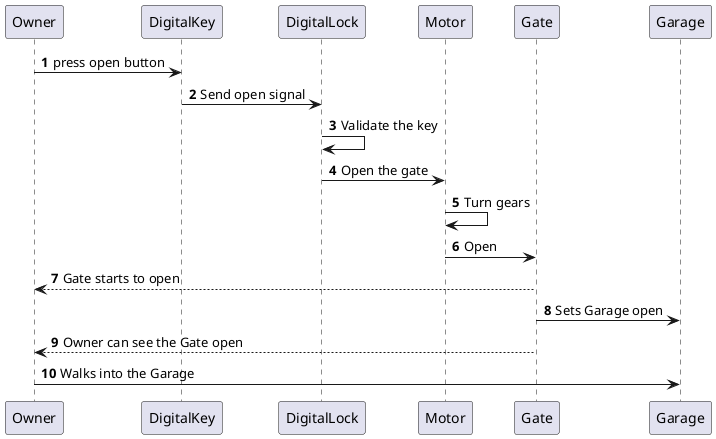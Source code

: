 @startuml
'https://plantuml.com/sequence-diagram
autonumber

Owner -> DigitalKey: press open button

DigitalKey -> DigitalLock: Send open signal
DigitalLock -> DigitalLock: Validate the key
DigitalLock -> Motor: Open the gate

Motor -> Motor: Turn gears
Motor -> Gate: Open

Gate --> Owner: Gate starts to open
Gate -> Garage: Sets Garage open
Gate --> Owner: Owner can see the Gate open

Owner -> Garage: Walks into the Garage

@enduml